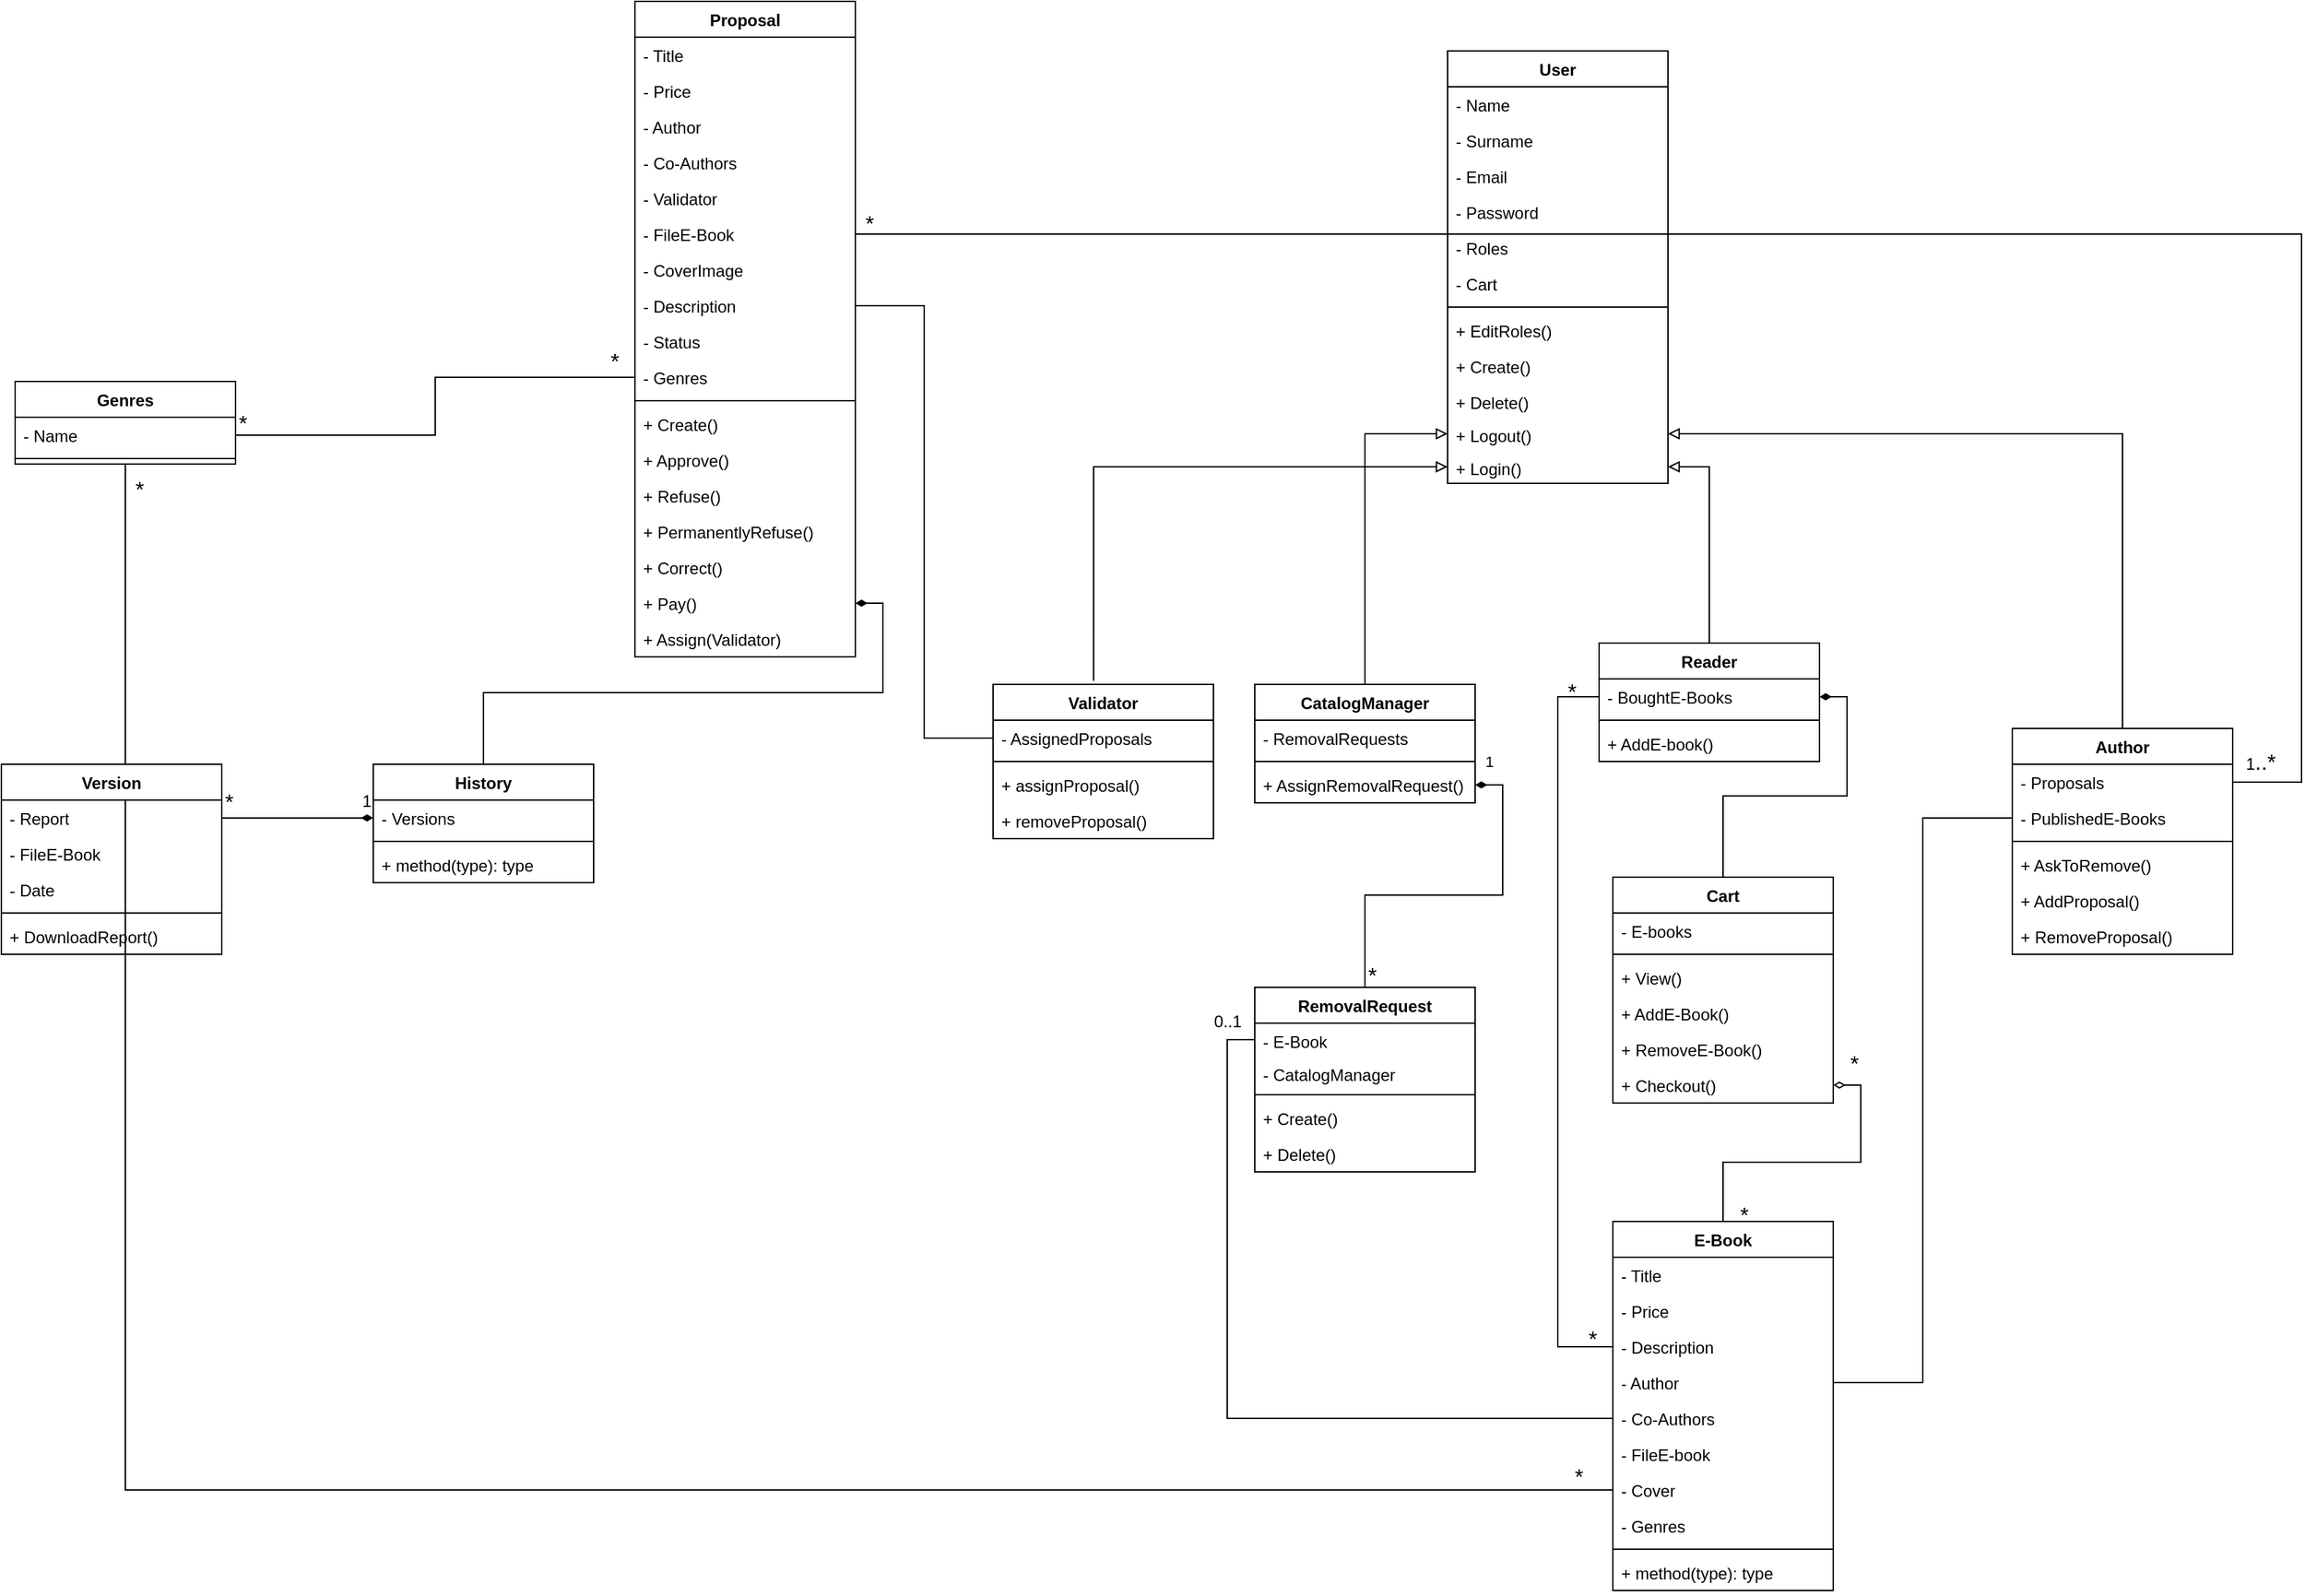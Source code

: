<mxfile version="22.1.0" type="github">
  <diagram name="Pagina-1" id="tc0wwTlY4nhGHk7TkEr6">
    <mxGraphModel dx="1380" dy="783" grid="1" gridSize="10" guides="1" tooltips="1" connect="1" arrows="1" fold="1" page="1" pageScale="1" pageWidth="1169" pageHeight="827" math="0" shadow="0">
      <root>
        <mxCell id="0" />
        <mxCell id="1" parent="0" />
        <mxCell id="xeY-eqtYK9E2rpDjrGqD-1" value="Proposal" style="swimlane;fontStyle=1;align=center;verticalAlign=top;childLayout=stackLayout;horizontal=1;startSize=26;horizontalStack=0;resizeParent=1;resizeParentMax=0;resizeLast=0;collapsible=1;marginBottom=0;whiteSpace=wrap;html=1;" parent="1" vertex="1">
          <mxGeometry x="500" y="44" width="160" height="476" as="geometry" />
        </mxCell>
        <mxCell id="xeY-eqtYK9E2rpDjrGqD-2" value="- Title" style="text;strokeColor=none;fillColor=none;align=left;verticalAlign=top;spacingLeft=4;spacingRight=4;overflow=hidden;rotatable=0;points=[[0,0.5],[1,0.5]];portConstraint=eastwest;whiteSpace=wrap;html=1;" parent="xeY-eqtYK9E2rpDjrGqD-1" vertex="1">
          <mxGeometry y="26" width="160" height="26" as="geometry" />
        </mxCell>
        <mxCell id="xeY-eqtYK9E2rpDjrGqD-104" value="- Price" style="text;strokeColor=none;fillColor=none;align=left;verticalAlign=top;spacingLeft=4;spacingRight=4;overflow=hidden;rotatable=0;points=[[0,0.5],[1,0.5]];portConstraint=eastwest;whiteSpace=wrap;html=1;" parent="xeY-eqtYK9E2rpDjrGqD-1" vertex="1">
          <mxGeometry y="52" width="160" height="26" as="geometry" />
        </mxCell>
        <mxCell id="xeY-eqtYK9E2rpDjrGqD-106" value="- Author" style="text;strokeColor=none;fillColor=none;align=left;verticalAlign=top;spacingLeft=4;spacingRight=4;overflow=hidden;rotatable=0;points=[[0,0.5],[1,0.5]];portConstraint=eastwest;whiteSpace=wrap;html=1;" parent="xeY-eqtYK9E2rpDjrGqD-1" vertex="1">
          <mxGeometry y="78" width="160" height="26" as="geometry" />
        </mxCell>
        <mxCell id="xeY-eqtYK9E2rpDjrGqD-109" value="- Co-Authors" style="text;strokeColor=none;fillColor=none;align=left;verticalAlign=top;spacingLeft=4;spacingRight=4;overflow=hidden;rotatable=0;points=[[0,0.5],[1,0.5]];portConstraint=eastwest;whiteSpace=wrap;html=1;" parent="xeY-eqtYK9E2rpDjrGqD-1" vertex="1">
          <mxGeometry y="104" width="160" height="26" as="geometry" />
        </mxCell>
        <mxCell id="xeY-eqtYK9E2rpDjrGqD-103" value="- Validator" style="text;strokeColor=none;fillColor=none;align=left;verticalAlign=top;spacingLeft=4;spacingRight=4;overflow=hidden;rotatable=0;points=[[0,0.5],[1,0.5]];portConstraint=eastwest;whiteSpace=wrap;html=1;" parent="xeY-eqtYK9E2rpDjrGqD-1" vertex="1">
          <mxGeometry y="130" width="160" height="26" as="geometry" />
        </mxCell>
        <mxCell id="xeY-eqtYK9E2rpDjrGqD-108" value="- FileE-Book" style="text;strokeColor=none;fillColor=none;align=left;verticalAlign=top;spacingLeft=4;spacingRight=4;overflow=hidden;rotatable=0;points=[[0,0.5],[1,0.5]];portConstraint=eastwest;whiteSpace=wrap;html=1;" parent="xeY-eqtYK9E2rpDjrGqD-1" vertex="1">
          <mxGeometry y="156" width="160" height="26" as="geometry" />
        </mxCell>
        <mxCell id="xeY-eqtYK9E2rpDjrGqD-110" value="- CoverImage" style="text;strokeColor=none;fillColor=none;align=left;verticalAlign=top;spacingLeft=4;spacingRight=4;overflow=hidden;rotatable=0;points=[[0,0.5],[1,0.5]];portConstraint=eastwest;whiteSpace=wrap;html=1;" parent="xeY-eqtYK9E2rpDjrGqD-1" vertex="1">
          <mxGeometry y="182" width="160" height="26" as="geometry" />
        </mxCell>
        <mxCell id="xeY-eqtYK9E2rpDjrGqD-107" value="- Description" style="text;strokeColor=none;fillColor=none;align=left;verticalAlign=top;spacingLeft=4;spacingRight=4;overflow=hidden;rotatable=0;points=[[0,0.5],[1,0.5]];portConstraint=eastwest;whiteSpace=wrap;html=1;" parent="xeY-eqtYK9E2rpDjrGqD-1" vertex="1">
          <mxGeometry y="208" width="160" height="26" as="geometry" />
        </mxCell>
        <mxCell id="xeY-eqtYK9E2rpDjrGqD-105" value="- Status" style="text;strokeColor=none;fillColor=none;align=left;verticalAlign=top;spacingLeft=4;spacingRight=4;overflow=hidden;rotatable=0;points=[[0,0.5],[1,0.5]];portConstraint=eastwest;whiteSpace=wrap;html=1;" parent="xeY-eqtYK9E2rpDjrGqD-1" vertex="1">
          <mxGeometry y="234" width="160" height="26" as="geometry" />
        </mxCell>
        <mxCell id="xeY-eqtYK9E2rpDjrGqD-102" value="- Genres" style="text;strokeColor=none;fillColor=none;align=left;verticalAlign=top;spacingLeft=4;spacingRight=4;overflow=hidden;rotatable=0;points=[[0,0.5],[1,0.5]];portConstraint=eastwest;whiteSpace=wrap;html=1;" parent="xeY-eqtYK9E2rpDjrGqD-1" vertex="1">
          <mxGeometry y="260" width="160" height="26" as="geometry" />
        </mxCell>
        <mxCell id="xeY-eqtYK9E2rpDjrGqD-3" value="" style="line;strokeWidth=1;fillColor=none;align=left;verticalAlign=middle;spacingTop=-1;spacingLeft=3;spacingRight=3;rotatable=0;labelPosition=right;points=[];portConstraint=eastwest;strokeColor=inherit;" parent="xeY-eqtYK9E2rpDjrGqD-1" vertex="1">
          <mxGeometry y="286" width="160" height="8" as="geometry" />
        </mxCell>
        <mxCell id="xeY-eqtYK9E2rpDjrGqD-111" value="+ Create()" style="text;strokeColor=none;fillColor=none;align=left;verticalAlign=top;spacingLeft=4;spacingRight=4;overflow=hidden;rotatable=0;points=[[0,0.5],[1,0.5]];portConstraint=eastwest;whiteSpace=wrap;html=1;" parent="xeY-eqtYK9E2rpDjrGqD-1" vertex="1">
          <mxGeometry y="294" width="160" height="26" as="geometry" />
        </mxCell>
        <mxCell id="xeY-eqtYK9E2rpDjrGqD-113" value="+ Approve()" style="text;strokeColor=none;fillColor=none;align=left;verticalAlign=top;spacingLeft=4;spacingRight=4;overflow=hidden;rotatable=0;points=[[0,0.5],[1,0.5]];portConstraint=eastwest;whiteSpace=wrap;html=1;" parent="xeY-eqtYK9E2rpDjrGqD-1" vertex="1">
          <mxGeometry y="320" width="160" height="26" as="geometry" />
        </mxCell>
        <mxCell id="xeY-eqtYK9E2rpDjrGqD-114" value="+ Refuse()" style="text;strokeColor=none;fillColor=none;align=left;verticalAlign=top;spacingLeft=4;spacingRight=4;overflow=hidden;rotatable=0;points=[[0,0.5],[1,0.5]];portConstraint=eastwest;whiteSpace=wrap;html=1;" parent="xeY-eqtYK9E2rpDjrGqD-1" vertex="1">
          <mxGeometry y="346" width="160" height="26" as="geometry" />
        </mxCell>
        <mxCell id="xeY-eqtYK9E2rpDjrGqD-118" value="+ PermanentlyRefuse()" style="text;strokeColor=none;fillColor=none;align=left;verticalAlign=top;spacingLeft=4;spacingRight=4;overflow=hidden;rotatable=0;points=[[0,0.5],[1,0.5]];portConstraint=eastwest;whiteSpace=wrap;html=1;" parent="xeY-eqtYK9E2rpDjrGqD-1" vertex="1">
          <mxGeometry y="372" width="160" height="26" as="geometry" />
        </mxCell>
        <mxCell id="xeY-eqtYK9E2rpDjrGqD-117" value="+ Correct()" style="text;strokeColor=none;fillColor=none;align=left;verticalAlign=top;spacingLeft=4;spacingRight=4;overflow=hidden;rotatable=0;points=[[0,0.5],[1,0.5]];portConstraint=eastwest;whiteSpace=wrap;html=1;" parent="xeY-eqtYK9E2rpDjrGqD-1" vertex="1">
          <mxGeometry y="398" width="160" height="26" as="geometry" />
        </mxCell>
        <mxCell id="xeY-eqtYK9E2rpDjrGqD-116" value="+ Pay()" style="text;strokeColor=none;fillColor=none;align=left;verticalAlign=top;spacingLeft=4;spacingRight=4;overflow=hidden;rotatable=0;points=[[0,0.5],[1,0.5]];portConstraint=eastwest;whiteSpace=wrap;html=1;" parent="xeY-eqtYK9E2rpDjrGqD-1" vertex="1">
          <mxGeometry y="424" width="160" height="26" as="geometry" />
        </mxCell>
        <mxCell id="Ub10SngNNfNWP0dVaUv6-30" value="+ Assign(Validator)" style="text;strokeColor=none;fillColor=none;align=left;verticalAlign=top;spacingLeft=4;spacingRight=4;overflow=hidden;rotatable=0;points=[[0,0.5],[1,0.5]];portConstraint=eastwest;whiteSpace=wrap;html=1;" vertex="1" parent="xeY-eqtYK9E2rpDjrGqD-1">
          <mxGeometry y="450" width="160" height="26" as="geometry" />
        </mxCell>
        <mxCell id="xeY-eqtYK9E2rpDjrGqD-5" value="History" style="swimlane;fontStyle=1;align=center;verticalAlign=top;childLayout=stackLayout;horizontal=1;startSize=26;horizontalStack=0;resizeParent=1;resizeParentMax=0;resizeLast=0;collapsible=1;marginBottom=0;whiteSpace=wrap;html=1;" parent="1" vertex="1">
          <mxGeometry x="310" y="598" width="160" height="86" as="geometry" />
        </mxCell>
        <mxCell id="xeY-eqtYK9E2rpDjrGqD-6" value="- Versions" style="text;strokeColor=none;fillColor=none;align=left;verticalAlign=top;spacingLeft=4;spacingRight=4;overflow=hidden;rotatable=0;points=[[0,0.5],[1,0.5]];portConstraint=eastwest;whiteSpace=wrap;html=1;" parent="xeY-eqtYK9E2rpDjrGqD-5" vertex="1">
          <mxGeometry y="26" width="160" height="26" as="geometry" />
        </mxCell>
        <mxCell id="xeY-eqtYK9E2rpDjrGqD-7" value="" style="line;strokeWidth=1;fillColor=none;align=left;verticalAlign=middle;spacingTop=-1;spacingLeft=3;spacingRight=3;rotatable=0;labelPosition=right;points=[];portConstraint=eastwest;strokeColor=inherit;" parent="xeY-eqtYK9E2rpDjrGqD-5" vertex="1">
          <mxGeometry y="52" width="160" height="8" as="geometry" />
        </mxCell>
        <mxCell id="xeY-eqtYK9E2rpDjrGqD-8" value="+ method(type): type" style="text;strokeColor=none;fillColor=none;align=left;verticalAlign=top;spacingLeft=4;spacingRight=4;overflow=hidden;rotatable=0;points=[[0,0.5],[1,0.5]];portConstraint=eastwest;whiteSpace=wrap;html=1;" parent="xeY-eqtYK9E2rpDjrGqD-5" vertex="1">
          <mxGeometry y="60" width="160" height="26" as="geometry" />
        </mxCell>
        <mxCell id="xeY-eqtYK9E2rpDjrGqD-17" value="Cart" style="swimlane;fontStyle=1;align=center;verticalAlign=top;childLayout=stackLayout;horizontal=1;startSize=26;horizontalStack=0;resizeParent=1;resizeParentMax=0;resizeLast=0;collapsible=1;marginBottom=0;whiteSpace=wrap;html=1;" parent="1" vertex="1">
          <mxGeometry x="1210" y="680" width="160" height="164" as="geometry" />
        </mxCell>
        <mxCell id="xeY-eqtYK9E2rpDjrGqD-18" value="- E-books" style="text;strokeColor=none;fillColor=none;align=left;verticalAlign=top;spacingLeft=4;spacingRight=4;overflow=hidden;rotatable=0;points=[[0,0.5],[1,0.5]];portConstraint=eastwest;whiteSpace=wrap;html=1;" parent="xeY-eqtYK9E2rpDjrGqD-17" vertex="1">
          <mxGeometry y="26" width="160" height="26" as="geometry" />
        </mxCell>
        <mxCell id="xeY-eqtYK9E2rpDjrGqD-19" value="" style="line;strokeWidth=1;fillColor=none;align=left;verticalAlign=middle;spacingTop=-1;spacingLeft=3;spacingRight=3;rotatable=0;labelPosition=right;points=[];portConstraint=eastwest;strokeColor=inherit;" parent="xeY-eqtYK9E2rpDjrGqD-17" vertex="1">
          <mxGeometry y="52" width="160" height="8" as="geometry" />
        </mxCell>
        <mxCell id="xeY-eqtYK9E2rpDjrGqD-82" value="+ View()" style="text;strokeColor=none;fillColor=none;align=left;verticalAlign=top;spacingLeft=4;spacingRight=4;overflow=hidden;rotatable=0;points=[[0,0.5],[1,0.5]];portConstraint=eastwest;whiteSpace=wrap;html=1;" parent="xeY-eqtYK9E2rpDjrGqD-17" vertex="1">
          <mxGeometry y="60" width="160" height="26" as="geometry" />
        </mxCell>
        <mxCell id="xeY-eqtYK9E2rpDjrGqD-81" value="+ AddE-Book()" style="text;strokeColor=none;fillColor=none;align=left;verticalAlign=top;spacingLeft=4;spacingRight=4;overflow=hidden;rotatable=0;points=[[0,0.5],[1,0.5]];portConstraint=eastwest;whiteSpace=wrap;html=1;" parent="xeY-eqtYK9E2rpDjrGqD-17" vertex="1">
          <mxGeometry y="86" width="160" height="26" as="geometry" />
        </mxCell>
        <mxCell id="xeY-eqtYK9E2rpDjrGqD-83" value="+ RemoveE-Book()" style="text;strokeColor=none;fillColor=none;align=left;verticalAlign=top;spacingLeft=4;spacingRight=4;overflow=hidden;rotatable=0;points=[[0,0.5],[1,0.5]];portConstraint=eastwest;whiteSpace=wrap;html=1;" parent="xeY-eqtYK9E2rpDjrGqD-17" vertex="1">
          <mxGeometry y="112" width="160" height="26" as="geometry" />
        </mxCell>
        <mxCell id="xeY-eqtYK9E2rpDjrGqD-20" value="+ Checkout()" style="text;strokeColor=none;fillColor=none;align=left;verticalAlign=top;spacingLeft=4;spacingRight=4;overflow=hidden;rotatable=0;points=[[0,0.5],[1,0.5]];portConstraint=eastwest;whiteSpace=wrap;html=1;" parent="xeY-eqtYK9E2rpDjrGqD-17" vertex="1">
          <mxGeometry y="138" width="160" height="26" as="geometry" />
        </mxCell>
        <mxCell id="xeY-eqtYK9E2rpDjrGqD-21" value="E-Book" style="swimlane;fontStyle=1;align=center;verticalAlign=top;childLayout=stackLayout;horizontal=1;startSize=26;horizontalStack=0;resizeParent=1;resizeParentMax=0;resizeLast=0;collapsible=1;marginBottom=0;whiteSpace=wrap;html=1;" parent="1" vertex="1">
          <mxGeometry x="1210" y="930" width="160" height="268" as="geometry" />
        </mxCell>
        <mxCell id="xeY-eqtYK9E2rpDjrGqD-22" value="- Title" style="text;strokeColor=none;fillColor=none;align=left;verticalAlign=top;spacingLeft=4;spacingRight=4;overflow=hidden;rotatable=0;points=[[0,0.5],[1,0.5]];portConstraint=eastwest;whiteSpace=wrap;html=1;" parent="xeY-eqtYK9E2rpDjrGqD-21" vertex="1">
          <mxGeometry y="26" width="160" height="26" as="geometry" />
        </mxCell>
        <mxCell id="xeY-eqtYK9E2rpDjrGqD-23" value="- Price" style="text;strokeColor=none;fillColor=none;align=left;verticalAlign=top;spacingLeft=4;spacingRight=4;overflow=hidden;rotatable=0;points=[[0,0.5],[1,0.5]];portConstraint=eastwest;whiteSpace=wrap;html=1;" parent="xeY-eqtYK9E2rpDjrGqD-21" vertex="1">
          <mxGeometry y="52" width="160" height="26" as="geometry" />
        </mxCell>
        <mxCell id="xeY-eqtYK9E2rpDjrGqD-24" value="- Description" style="text;strokeColor=none;fillColor=none;align=left;verticalAlign=top;spacingLeft=4;spacingRight=4;overflow=hidden;rotatable=0;points=[[0,0.5],[1,0.5]];portConstraint=eastwest;whiteSpace=wrap;html=1;" parent="xeY-eqtYK9E2rpDjrGqD-21" vertex="1">
          <mxGeometry y="78" width="160" height="26" as="geometry" />
        </mxCell>
        <mxCell id="xeY-eqtYK9E2rpDjrGqD-25" value="- Author" style="text;strokeColor=none;fillColor=none;align=left;verticalAlign=top;spacingLeft=4;spacingRight=4;overflow=hidden;rotatable=0;points=[[0,0.5],[1,0.5]];portConstraint=eastwest;whiteSpace=wrap;html=1;" parent="xeY-eqtYK9E2rpDjrGqD-21" vertex="1">
          <mxGeometry y="104" width="160" height="26" as="geometry" />
        </mxCell>
        <mxCell id="xeY-eqtYK9E2rpDjrGqD-26" value="- Co-Authors" style="text;strokeColor=none;fillColor=none;align=left;verticalAlign=top;spacingLeft=4;spacingRight=4;overflow=hidden;rotatable=0;points=[[0,0.5],[1,0.5]];portConstraint=eastwest;whiteSpace=wrap;html=1;" parent="xeY-eqtYK9E2rpDjrGqD-21" vertex="1">
          <mxGeometry y="130" width="160" height="26" as="geometry" />
        </mxCell>
        <mxCell id="xeY-eqtYK9E2rpDjrGqD-27" value="- FileE-book" style="text;strokeColor=none;fillColor=none;align=left;verticalAlign=top;spacingLeft=4;spacingRight=4;overflow=hidden;rotatable=0;points=[[0,0.5],[1,0.5]];portConstraint=eastwest;whiteSpace=wrap;html=1;" parent="xeY-eqtYK9E2rpDjrGqD-21" vertex="1">
          <mxGeometry y="156" width="160" height="26" as="geometry" />
        </mxCell>
        <mxCell id="xeY-eqtYK9E2rpDjrGqD-28" value="- Cover" style="text;strokeColor=none;fillColor=none;align=left;verticalAlign=top;spacingLeft=4;spacingRight=4;overflow=hidden;rotatable=0;points=[[0,0.5],[1,0.5]];portConstraint=eastwest;whiteSpace=wrap;html=1;" parent="xeY-eqtYK9E2rpDjrGqD-21" vertex="1">
          <mxGeometry y="182" width="160" height="26" as="geometry" />
        </mxCell>
        <mxCell id="xeY-eqtYK9E2rpDjrGqD-29" value="- Genres" style="text;strokeColor=none;fillColor=none;align=left;verticalAlign=top;spacingLeft=4;spacingRight=4;overflow=hidden;rotatable=0;points=[[0,0.5],[1,0.5]];portConstraint=eastwest;whiteSpace=wrap;html=1;" parent="xeY-eqtYK9E2rpDjrGqD-21" vertex="1">
          <mxGeometry y="208" width="160" height="26" as="geometry" />
        </mxCell>
        <mxCell id="xeY-eqtYK9E2rpDjrGqD-30" value="" style="line;strokeWidth=1;fillColor=none;align=left;verticalAlign=middle;spacingTop=-1;spacingLeft=3;spacingRight=3;rotatable=0;labelPosition=right;points=[];portConstraint=eastwest;strokeColor=inherit;" parent="xeY-eqtYK9E2rpDjrGqD-21" vertex="1">
          <mxGeometry y="234" width="160" height="8" as="geometry" />
        </mxCell>
        <mxCell id="xeY-eqtYK9E2rpDjrGqD-31" value="+ method(type): type" style="text;strokeColor=none;fillColor=none;align=left;verticalAlign=top;spacingLeft=4;spacingRight=4;overflow=hidden;rotatable=0;points=[[0,0.5],[1,0.5]];portConstraint=eastwest;whiteSpace=wrap;html=1;" parent="xeY-eqtYK9E2rpDjrGqD-21" vertex="1">
          <mxGeometry y="242" width="160" height="26" as="geometry" />
        </mxCell>
        <mxCell id="xeY-eqtYK9E2rpDjrGqD-32" value="RemovalRequest" style="swimlane;fontStyle=1;align=center;verticalAlign=top;childLayout=stackLayout;horizontal=1;startSize=26;horizontalStack=0;resizeParent=1;resizeParentMax=0;resizeLast=0;collapsible=1;marginBottom=0;whiteSpace=wrap;html=1;" parent="1" vertex="1">
          <mxGeometry x="950" y="760" width="160" height="134" as="geometry">
            <mxRectangle x="290" y="860" width="140" height="30" as="alternateBounds" />
          </mxGeometry>
        </mxCell>
        <mxCell id="xeY-eqtYK9E2rpDjrGqD-33" value="- E-Book" style="text;strokeColor=none;fillColor=none;align=left;verticalAlign=top;spacingLeft=4;spacingRight=4;overflow=hidden;rotatable=0;points=[[0,0.5],[1,0.5]];portConstraint=eastwest;whiteSpace=wrap;html=1;" parent="xeY-eqtYK9E2rpDjrGqD-32" vertex="1">
          <mxGeometry y="26" width="160" height="24" as="geometry" />
        </mxCell>
        <mxCell id="xeY-eqtYK9E2rpDjrGqD-34" value="- CatalogManager" style="text;strokeColor=none;fillColor=none;align=left;verticalAlign=top;spacingLeft=4;spacingRight=4;overflow=hidden;rotatable=0;points=[[0,0.5],[1,0.5]];portConstraint=eastwest;whiteSpace=wrap;html=1;" parent="xeY-eqtYK9E2rpDjrGqD-32" vertex="1">
          <mxGeometry y="50" width="160" height="24" as="geometry" />
        </mxCell>
        <mxCell id="xeY-eqtYK9E2rpDjrGqD-35" value="" style="line;strokeWidth=1;fillColor=none;align=left;verticalAlign=middle;spacingTop=-1;spacingLeft=3;spacingRight=3;rotatable=0;labelPosition=right;points=[];portConstraint=eastwest;strokeColor=inherit;" parent="xeY-eqtYK9E2rpDjrGqD-32" vertex="1">
          <mxGeometry y="74" width="160" height="8" as="geometry" />
        </mxCell>
        <mxCell id="xeY-eqtYK9E2rpDjrGqD-36" value="+ Create()" style="text;strokeColor=none;fillColor=none;align=left;verticalAlign=top;spacingLeft=4;spacingRight=4;overflow=hidden;rotatable=0;points=[[0,0.5],[1,0.5]];portConstraint=eastwest;whiteSpace=wrap;html=1;" parent="xeY-eqtYK9E2rpDjrGqD-32" vertex="1">
          <mxGeometry y="82" width="160" height="26" as="geometry" />
        </mxCell>
        <mxCell id="xeY-eqtYK9E2rpDjrGqD-37" value="+ Delete()" style="text;strokeColor=none;fillColor=none;align=left;verticalAlign=top;spacingLeft=4;spacingRight=4;overflow=hidden;rotatable=0;points=[[0,0.5],[1,0.5]];portConstraint=eastwest;whiteSpace=wrap;html=1;" parent="xeY-eqtYK9E2rpDjrGqD-32" vertex="1">
          <mxGeometry y="108" width="160" height="26" as="geometry" />
        </mxCell>
        <mxCell id="Ub10SngNNfNWP0dVaUv6-15" style="edgeStyle=orthogonalEdgeStyle;rounded=0;orthogonalLoop=1;jettySize=auto;html=1;exitX=0.5;exitY=1;exitDx=0;exitDy=0;entryX=0;entryY=0.5;entryDx=0;entryDy=0;endArrow=none;endFill=0;" edge="1" parent="1" source="xeY-eqtYK9E2rpDjrGqD-38" target="xeY-eqtYK9E2rpDjrGqD-28">
          <mxGeometry relative="1" as="geometry" />
        </mxCell>
        <mxCell id="xeY-eqtYK9E2rpDjrGqD-38" value="Genres" style="swimlane;fontStyle=1;align=center;verticalAlign=top;childLayout=stackLayout;horizontal=1;startSize=26;horizontalStack=0;resizeParent=1;resizeParentMax=0;resizeLast=0;collapsible=1;marginBottom=0;whiteSpace=wrap;html=1;" parent="1" vertex="1">
          <mxGeometry x="50" y="320" width="160" height="60" as="geometry" />
        </mxCell>
        <mxCell id="xeY-eqtYK9E2rpDjrGqD-39" value="- Name" style="text;strokeColor=none;fillColor=none;align=left;verticalAlign=top;spacingLeft=4;spacingRight=4;overflow=hidden;rotatable=0;points=[[0,0.5],[1,0.5]];portConstraint=eastwest;whiteSpace=wrap;html=1;" parent="xeY-eqtYK9E2rpDjrGqD-38" vertex="1">
          <mxGeometry y="26" width="160" height="26" as="geometry" />
        </mxCell>
        <mxCell id="xeY-eqtYK9E2rpDjrGqD-40" value="" style="line;strokeWidth=1;fillColor=none;align=left;verticalAlign=middle;spacingTop=-1;spacingLeft=3;spacingRight=3;rotatable=0;labelPosition=right;points=[];portConstraint=eastwest;strokeColor=inherit;" parent="xeY-eqtYK9E2rpDjrGqD-38" vertex="1">
          <mxGeometry y="52" width="160" height="8" as="geometry" />
        </mxCell>
        <mxCell id="xeY-eqtYK9E2rpDjrGqD-95" value="Version" style="swimlane;fontStyle=1;align=center;verticalAlign=top;childLayout=stackLayout;horizontal=1;startSize=26;horizontalStack=0;resizeParent=1;resizeParentMax=0;resizeLast=0;collapsible=1;marginBottom=0;whiteSpace=wrap;html=1;" parent="1" vertex="1">
          <mxGeometry x="40" y="598" width="160" height="138" as="geometry" />
        </mxCell>
        <mxCell id="xeY-eqtYK9E2rpDjrGqD-100" value="- Report" style="text;strokeColor=none;fillColor=none;align=left;verticalAlign=top;spacingLeft=4;spacingRight=4;overflow=hidden;rotatable=0;points=[[0,0.5],[1,0.5]];portConstraint=eastwest;whiteSpace=wrap;html=1;" parent="xeY-eqtYK9E2rpDjrGqD-95" vertex="1">
          <mxGeometry y="26" width="160" height="26" as="geometry" />
        </mxCell>
        <mxCell id="xeY-eqtYK9E2rpDjrGqD-99" value="- FileE-Book" style="text;strokeColor=none;fillColor=none;align=left;verticalAlign=top;spacingLeft=4;spacingRight=4;overflow=hidden;rotatable=0;points=[[0,0.5],[1,0.5]];portConstraint=eastwest;whiteSpace=wrap;html=1;" parent="xeY-eqtYK9E2rpDjrGqD-95" vertex="1">
          <mxGeometry y="52" width="160" height="26" as="geometry" />
        </mxCell>
        <mxCell id="xeY-eqtYK9E2rpDjrGqD-96" value="- Date" style="text;strokeColor=none;fillColor=none;align=left;verticalAlign=top;spacingLeft=4;spacingRight=4;overflow=hidden;rotatable=0;points=[[0,0.5],[1,0.5]];portConstraint=eastwest;whiteSpace=wrap;html=1;" parent="xeY-eqtYK9E2rpDjrGqD-95" vertex="1">
          <mxGeometry y="78" width="160" height="26" as="geometry" />
        </mxCell>
        <mxCell id="xeY-eqtYK9E2rpDjrGqD-97" value="" style="line;strokeWidth=1;fillColor=none;align=left;verticalAlign=middle;spacingTop=-1;spacingLeft=3;spacingRight=3;rotatable=0;labelPosition=right;points=[];portConstraint=eastwest;strokeColor=inherit;" parent="xeY-eqtYK9E2rpDjrGqD-95" vertex="1">
          <mxGeometry y="104" width="160" height="8" as="geometry" />
        </mxCell>
        <mxCell id="xeY-eqtYK9E2rpDjrGqD-98" value="+ DownloadReport()" style="text;strokeColor=none;fillColor=none;align=left;verticalAlign=top;spacingLeft=4;spacingRight=4;overflow=hidden;rotatable=0;points=[[0,0.5],[1,0.5]];portConstraint=eastwest;whiteSpace=wrap;html=1;" parent="xeY-eqtYK9E2rpDjrGqD-95" vertex="1">
          <mxGeometry y="112" width="160" height="26" as="geometry" />
        </mxCell>
        <mxCell id="xeY-eqtYK9E2rpDjrGqD-13" value="User" style="swimlane;fontStyle=1;align=center;verticalAlign=top;childLayout=stackLayout;horizontal=1;startSize=26;horizontalStack=0;resizeParent=1;resizeParentMax=0;resizeLast=0;collapsible=1;marginBottom=0;whiteSpace=wrap;html=1;" parent="1" vertex="1">
          <mxGeometry x="1090" y="80" width="160" height="314" as="geometry" />
        </mxCell>
        <mxCell id="xeY-eqtYK9E2rpDjrGqD-84" value="- Name" style="text;strokeColor=none;fillColor=none;align=left;verticalAlign=top;spacingLeft=4;spacingRight=4;overflow=hidden;rotatable=0;points=[[0,0.5],[1,0.5]];portConstraint=eastwest;whiteSpace=wrap;html=1;" parent="xeY-eqtYK9E2rpDjrGqD-13" vertex="1">
          <mxGeometry y="26" width="160" height="26" as="geometry" />
        </mxCell>
        <mxCell id="xeY-eqtYK9E2rpDjrGqD-86" value="- Surname" style="text;strokeColor=none;fillColor=none;align=left;verticalAlign=top;spacingLeft=4;spacingRight=4;overflow=hidden;rotatable=0;points=[[0,0.5],[1,0.5]];portConstraint=eastwest;whiteSpace=wrap;html=1;" parent="xeY-eqtYK9E2rpDjrGqD-13" vertex="1">
          <mxGeometry y="52" width="160" height="26" as="geometry" />
        </mxCell>
        <mxCell id="xeY-eqtYK9E2rpDjrGqD-88" value="- Email" style="text;strokeColor=none;fillColor=none;align=left;verticalAlign=top;spacingLeft=4;spacingRight=4;overflow=hidden;rotatable=0;points=[[0,0.5],[1,0.5]];portConstraint=eastwest;whiteSpace=wrap;html=1;" parent="xeY-eqtYK9E2rpDjrGqD-13" vertex="1">
          <mxGeometry y="78" width="160" height="26" as="geometry" />
        </mxCell>
        <mxCell id="xeY-eqtYK9E2rpDjrGqD-85" value="- Password" style="text;strokeColor=none;fillColor=none;align=left;verticalAlign=top;spacingLeft=4;spacingRight=4;overflow=hidden;rotatable=0;points=[[0,0.5],[1,0.5]];portConstraint=eastwest;whiteSpace=wrap;html=1;" parent="xeY-eqtYK9E2rpDjrGqD-13" vertex="1">
          <mxGeometry y="104" width="160" height="26" as="geometry" />
        </mxCell>
        <mxCell id="xeY-eqtYK9E2rpDjrGqD-87" value="- Roles" style="text;strokeColor=none;fillColor=none;align=left;verticalAlign=top;spacingLeft=4;spacingRight=4;overflow=hidden;rotatable=0;points=[[0,0.5],[1,0.5]];portConstraint=eastwest;whiteSpace=wrap;html=1;" parent="xeY-eqtYK9E2rpDjrGqD-13" vertex="1">
          <mxGeometry y="130" width="160" height="26" as="geometry" />
        </mxCell>
        <mxCell id="xeY-eqtYK9E2rpDjrGqD-14" value="- Cart" style="text;strokeColor=none;fillColor=none;align=left;verticalAlign=top;spacingLeft=4;spacingRight=4;overflow=hidden;rotatable=0;points=[[0,0.5],[1,0.5]];portConstraint=eastwest;whiteSpace=wrap;html=1;" parent="xeY-eqtYK9E2rpDjrGqD-13" vertex="1">
          <mxGeometry y="156" width="160" height="26" as="geometry" />
        </mxCell>
        <mxCell id="xeY-eqtYK9E2rpDjrGqD-15" value="" style="line;strokeWidth=1;fillColor=none;align=left;verticalAlign=middle;spacingTop=-1;spacingLeft=3;spacingRight=3;rotatable=0;labelPosition=right;points=[];portConstraint=eastwest;strokeColor=inherit;" parent="xeY-eqtYK9E2rpDjrGqD-13" vertex="1">
          <mxGeometry y="182" width="160" height="8" as="geometry" />
        </mxCell>
        <mxCell id="xeY-eqtYK9E2rpDjrGqD-16" value="+ EditRoles()" style="text;strokeColor=none;fillColor=none;align=left;verticalAlign=top;spacingLeft=4;spacingRight=4;overflow=hidden;rotatable=0;points=[[0,0.5],[1,0.5]];portConstraint=eastwest;whiteSpace=wrap;html=1;" parent="xeY-eqtYK9E2rpDjrGqD-13" vertex="1">
          <mxGeometry y="190" width="160" height="26" as="geometry" />
        </mxCell>
        <mxCell id="xeY-eqtYK9E2rpDjrGqD-89" value="+ Create()" style="text;strokeColor=none;fillColor=none;align=left;verticalAlign=top;spacingLeft=4;spacingRight=4;overflow=hidden;rotatable=0;points=[[0,0.5],[1,0.5]];portConstraint=eastwest;whiteSpace=wrap;html=1;" parent="xeY-eqtYK9E2rpDjrGqD-13" vertex="1">
          <mxGeometry y="216" width="160" height="26" as="geometry" />
        </mxCell>
        <mxCell id="xeY-eqtYK9E2rpDjrGqD-119" value="+ Delete()" style="text;strokeColor=none;fillColor=none;align=left;verticalAlign=top;spacingLeft=4;spacingRight=4;overflow=hidden;rotatable=0;points=[[0,0.5],[1,0.5]];portConstraint=eastwest;whiteSpace=wrap;html=1;" parent="xeY-eqtYK9E2rpDjrGqD-13" vertex="1">
          <mxGeometry y="242" width="160" height="24" as="geometry" />
        </mxCell>
        <mxCell id="xeY-eqtYK9E2rpDjrGqD-120" value="+ Logout()" style="text;strokeColor=none;fillColor=none;align=left;verticalAlign=top;spacingLeft=4;spacingRight=4;overflow=hidden;rotatable=0;points=[[0,0.5],[1,0.5]];portConstraint=eastwest;whiteSpace=wrap;html=1;" parent="xeY-eqtYK9E2rpDjrGqD-13" vertex="1">
          <mxGeometry y="266" width="160" height="24" as="geometry" />
        </mxCell>
        <mxCell id="xeY-eqtYK9E2rpDjrGqD-90" value="+ Login()" style="text;strokeColor=none;fillColor=none;align=left;verticalAlign=top;spacingLeft=4;spacingRight=4;overflow=hidden;rotatable=0;points=[[0,0.5],[1,0.5]];portConstraint=eastwest;whiteSpace=wrap;html=1;" parent="xeY-eqtYK9E2rpDjrGqD-13" vertex="1">
          <mxGeometry y="290" width="160" height="24" as="geometry" />
        </mxCell>
        <mxCell id="xeY-eqtYK9E2rpDjrGqD-128" style="edgeStyle=orthogonalEdgeStyle;rounded=0;orthogonalLoop=1;jettySize=auto;html=1;exitX=1;exitY=0.5;exitDx=0;exitDy=0;entryX=0.5;entryY=0;entryDx=0;entryDy=0;endArrow=none;endFill=0;startArrow=diamondThin;startFill=1;" parent="1" source="xeY-eqtYK9E2rpDjrGqD-116" target="xeY-eqtYK9E2rpDjrGqD-5" edge="1">
          <mxGeometry relative="1" as="geometry" />
        </mxCell>
        <mxCell id="xeY-eqtYK9E2rpDjrGqD-131" style="edgeStyle=orthogonalEdgeStyle;rounded=0;orthogonalLoop=1;jettySize=auto;html=1;exitX=1;exitY=0.5;exitDx=0;exitDy=0;entryX=0.5;entryY=0;entryDx=0;entryDy=0;endArrow=none;endFill=0;startArrow=diamondThin;startFill=0;" parent="1" source="xeY-eqtYK9E2rpDjrGqD-20" target="xeY-eqtYK9E2rpDjrGqD-21" edge="1">
          <mxGeometry relative="1" as="geometry" />
        </mxCell>
        <mxCell id="xeY-eqtYK9E2rpDjrGqD-157" style="edgeStyle=orthogonalEdgeStyle;rounded=0;orthogonalLoop=1;jettySize=auto;html=1;exitX=0.5;exitY=0;exitDx=0;exitDy=0;entryX=1;entryY=0.5;entryDx=0;entryDy=0;endArrow=block;endFill=0;" parent="1" source="xeY-eqtYK9E2rpDjrGqD-169" target="xeY-eqtYK9E2rpDjrGqD-90" edge="1">
          <mxGeometry relative="1" as="geometry">
            <mxPoint x="1280" y="566" as="sourcePoint" />
          </mxGeometry>
        </mxCell>
        <mxCell id="xeY-eqtYK9E2rpDjrGqD-158" style="edgeStyle=orthogonalEdgeStyle;rounded=0;orthogonalLoop=1;jettySize=auto;html=1;exitX=0.5;exitY=0;exitDx=0;exitDy=0;entryX=1;entryY=0.5;entryDx=0;entryDy=0;endArrow=block;endFill=0;" parent="1" source="xeY-eqtYK9E2rpDjrGqD-174" target="xeY-eqtYK9E2rpDjrGqD-120" edge="1">
          <mxGeometry relative="1" as="geometry">
            <mxPoint x="1480" y="499" as="sourcePoint" />
          </mxGeometry>
        </mxCell>
        <mxCell id="xeY-eqtYK9E2rpDjrGqD-156" style="edgeStyle=orthogonalEdgeStyle;rounded=0;orthogonalLoop=1;jettySize=auto;html=1;exitX=0.456;exitY=-0.023;exitDx=0;exitDy=0;entryX=0;entryY=0.5;entryDx=0;entryDy=0;endArrow=block;endFill=0;exitPerimeter=0;" parent="1" source="xeY-eqtYK9E2rpDjrGqD-161" target="xeY-eqtYK9E2rpDjrGqD-90" edge="1">
          <mxGeometry relative="1" as="geometry">
            <mxPoint x="980" y="566" as="sourcePoint" />
          </mxGeometry>
        </mxCell>
        <mxCell id="xeY-eqtYK9E2rpDjrGqD-161" value="Validator" style="swimlane;fontStyle=1;align=center;verticalAlign=top;childLayout=stackLayout;horizontal=1;startSize=26;horizontalStack=0;resizeParent=1;resizeParentMax=0;resizeLast=0;collapsible=1;marginBottom=0;whiteSpace=wrap;html=1;" parent="1" vertex="1">
          <mxGeometry x="760" y="540" width="160" height="112" as="geometry" />
        </mxCell>
        <mxCell id="xeY-eqtYK9E2rpDjrGqD-162" value="- AssignedProposals" style="text;strokeColor=none;fillColor=none;align=left;verticalAlign=top;spacingLeft=4;spacingRight=4;overflow=hidden;rotatable=0;points=[[0,0.5],[1,0.5]];portConstraint=eastwest;whiteSpace=wrap;html=1;" parent="xeY-eqtYK9E2rpDjrGqD-161" vertex="1">
          <mxGeometry y="26" width="160" height="26" as="geometry" />
        </mxCell>
        <mxCell id="xeY-eqtYK9E2rpDjrGqD-163" value="" style="line;strokeWidth=1;fillColor=none;align=left;verticalAlign=middle;spacingTop=-1;spacingLeft=3;spacingRight=3;rotatable=0;labelPosition=right;points=[];portConstraint=eastwest;strokeColor=inherit;" parent="xeY-eqtYK9E2rpDjrGqD-161" vertex="1">
          <mxGeometry y="52" width="160" height="8" as="geometry" />
        </mxCell>
        <mxCell id="xeY-eqtYK9E2rpDjrGqD-164" value="+ assignProposal()" style="text;strokeColor=none;fillColor=none;align=left;verticalAlign=top;spacingLeft=4;spacingRight=4;overflow=hidden;rotatable=0;points=[[0,0.5],[1,0.5]];portConstraint=eastwest;whiteSpace=wrap;html=1;" parent="xeY-eqtYK9E2rpDjrGqD-161" vertex="1">
          <mxGeometry y="60" width="160" height="26" as="geometry" />
        </mxCell>
        <mxCell id="xeY-eqtYK9E2rpDjrGqD-173" value="+ removeProposal()" style="text;strokeColor=none;fillColor=none;align=left;verticalAlign=top;spacingLeft=4;spacingRight=4;overflow=hidden;rotatable=0;points=[[0,0.5],[1,0.5]];portConstraint=eastwest;whiteSpace=wrap;html=1;" parent="xeY-eqtYK9E2rpDjrGqD-161" vertex="1">
          <mxGeometry y="86" width="160" height="26" as="geometry" />
        </mxCell>
        <mxCell id="xeY-eqtYK9E2rpDjrGqD-169" value="Reader" style="swimlane;fontStyle=1;align=center;verticalAlign=top;childLayout=stackLayout;horizontal=1;startSize=26;horizontalStack=0;resizeParent=1;resizeParentMax=0;resizeLast=0;collapsible=1;marginBottom=0;whiteSpace=wrap;html=1;" parent="1" vertex="1">
          <mxGeometry x="1200" y="510" width="160" height="86" as="geometry" />
        </mxCell>
        <mxCell id="xeY-eqtYK9E2rpDjrGqD-170" value="- BoughtE-Books" style="text;strokeColor=none;fillColor=none;align=left;verticalAlign=top;spacingLeft=4;spacingRight=4;overflow=hidden;rotatable=0;points=[[0,0.5],[1,0.5]];portConstraint=eastwest;whiteSpace=wrap;html=1;" parent="xeY-eqtYK9E2rpDjrGqD-169" vertex="1">
          <mxGeometry y="26" width="160" height="26" as="geometry" />
        </mxCell>
        <mxCell id="xeY-eqtYK9E2rpDjrGqD-171" value="" style="line;strokeWidth=1;fillColor=none;align=left;verticalAlign=middle;spacingTop=-1;spacingLeft=3;spacingRight=3;rotatable=0;labelPosition=right;points=[];portConstraint=eastwest;strokeColor=inherit;" parent="xeY-eqtYK9E2rpDjrGqD-169" vertex="1">
          <mxGeometry y="52" width="160" height="8" as="geometry" />
        </mxCell>
        <mxCell id="xeY-eqtYK9E2rpDjrGqD-172" value="+ AddE-book()" style="text;strokeColor=none;fillColor=none;align=left;verticalAlign=top;spacingLeft=4;spacingRight=4;overflow=hidden;rotatable=0;points=[[0,0.5],[1,0.5]];portConstraint=eastwest;whiteSpace=wrap;html=1;" parent="xeY-eqtYK9E2rpDjrGqD-169" vertex="1">
          <mxGeometry y="60" width="160" height="26" as="geometry" />
        </mxCell>
        <mxCell id="xeY-eqtYK9E2rpDjrGqD-174" value="Author" style="swimlane;fontStyle=1;align=center;verticalAlign=top;childLayout=stackLayout;horizontal=1;startSize=26;horizontalStack=0;resizeParent=1;resizeParentMax=0;resizeLast=0;collapsible=1;marginBottom=0;whiteSpace=wrap;html=1;" parent="1" vertex="1">
          <mxGeometry x="1500" y="572" width="160" height="164" as="geometry" />
        </mxCell>
        <mxCell id="xeY-eqtYK9E2rpDjrGqD-175" value="- Proposals" style="text;strokeColor=none;fillColor=none;align=left;verticalAlign=top;spacingLeft=4;spacingRight=4;overflow=hidden;rotatable=0;points=[[0,0.5],[1,0.5]];portConstraint=eastwest;whiteSpace=wrap;html=1;" parent="xeY-eqtYK9E2rpDjrGqD-174" vertex="1">
          <mxGeometry y="26" width="160" height="26" as="geometry" />
        </mxCell>
        <mxCell id="xeY-eqtYK9E2rpDjrGqD-186" value="- PublishedE-Books" style="text;strokeColor=none;fillColor=none;align=left;verticalAlign=top;spacingLeft=4;spacingRight=4;overflow=hidden;rotatable=0;points=[[0,0.5],[1,0.5]];portConstraint=eastwest;whiteSpace=wrap;html=1;" parent="xeY-eqtYK9E2rpDjrGqD-174" vertex="1">
          <mxGeometry y="52" width="160" height="26" as="geometry" />
        </mxCell>
        <mxCell id="xeY-eqtYK9E2rpDjrGqD-176" value="" style="line;strokeWidth=1;fillColor=none;align=left;verticalAlign=middle;spacingTop=-1;spacingLeft=3;spacingRight=3;rotatable=0;labelPosition=right;points=[];portConstraint=eastwest;strokeColor=inherit;" parent="xeY-eqtYK9E2rpDjrGqD-174" vertex="1">
          <mxGeometry y="78" width="160" height="8" as="geometry" />
        </mxCell>
        <mxCell id="xeY-eqtYK9E2rpDjrGqD-177" value="+ AskToRemove()" style="text;strokeColor=none;fillColor=none;align=left;verticalAlign=top;spacingLeft=4;spacingRight=4;overflow=hidden;rotatable=0;points=[[0,0.5],[1,0.5]];portConstraint=eastwest;whiteSpace=wrap;html=1;" parent="xeY-eqtYK9E2rpDjrGqD-174" vertex="1">
          <mxGeometry y="86" width="160" height="26" as="geometry" />
        </mxCell>
        <mxCell id="xeY-eqtYK9E2rpDjrGqD-189" value="+ AddProposal()" style="text;strokeColor=none;fillColor=none;align=left;verticalAlign=top;spacingLeft=4;spacingRight=4;overflow=hidden;rotatable=0;points=[[0,0.5],[1,0.5]];portConstraint=eastwest;whiteSpace=wrap;html=1;" parent="xeY-eqtYK9E2rpDjrGqD-174" vertex="1">
          <mxGeometry y="112" width="160" height="26" as="geometry" />
        </mxCell>
        <mxCell id="xeY-eqtYK9E2rpDjrGqD-188" value="+ RemoveProposal()" style="text;strokeColor=none;fillColor=none;align=left;verticalAlign=top;spacingLeft=4;spacingRight=4;overflow=hidden;rotatable=0;points=[[0,0.5],[1,0.5]];portConstraint=eastwest;whiteSpace=wrap;html=1;" parent="xeY-eqtYK9E2rpDjrGqD-174" vertex="1">
          <mxGeometry y="138" width="160" height="26" as="geometry" />
        </mxCell>
        <mxCell id="xeY-eqtYK9E2rpDjrGqD-187" style="edgeStyle=orthogonalEdgeStyle;rounded=0;orthogonalLoop=1;jettySize=auto;html=1;exitX=0.5;exitY=0;exitDx=0;exitDy=0;entryX=0;entryY=0.5;entryDx=0;entryDy=0;endArrow=block;endFill=0;" parent="1" source="xeY-eqtYK9E2rpDjrGqD-182" target="xeY-eqtYK9E2rpDjrGqD-120" edge="1">
          <mxGeometry relative="1" as="geometry" />
        </mxCell>
        <mxCell id="xeY-eqtYK9E2rpDjrGqD-182" value="CatalogManager" style="swimlane;fontStyle=1;align=center;verticalAlign=top;childLayout=stackLayout;horizontal=1;startSize=26;horizontalStack=0;resizeParent=1;resizeParentMax=0;resizeLast=0;collapsible=1;marginBottom=0;whiteSpace=wrap;html=1;" parent="1" vertex="1">
          <mxGeometry x="950" y="540" width="160" height="86" as="geometry" />
        </mxCell>
        <mxCell id="xeY-eqtYK9E2rpDjrGqD-183" value="- RemovalRequests" style="text;strokeColor=none;fillColor=none;align=left;verticalAlign=top;spacingLeft=4;spacingRight=4;overflow=hidden;rotatable=0;points=[[0,0.5],[1,0.5]];portConstraint=eastwest;whiteSpace=wrap;html=1;" parent="xeY-eqtYK9E2rpDjrGqD-182" vertex="1">
          <mxGeometry y="26" width="160" height="26" as="geometry" />
        </mxCell>
        <mxCell id="xeY-eqtYK9E2rpDjrGqD-184" value="" style="line;strokeWidth=1;fillColor=none;align=left;verticalAlign=middle;spacingTop=-1;spacingLeft=3;spacingRight=3;rotatable=0;labelPosition=right;points=[];portConstraint=eastwest;strokeColor=inherit;" parent="xeY-eqtYK9E2rpDjrGqD-182" vertex="1">
          <mxGeometry y="52" width="160" height="8" as="geometry" />
        </mxCell>
        <mxCell id="xeY-eqtYK9E2rpDjrGqD-185" value="+ AssignRemovalRequest()" style="text;strokeColor=none;fillColor=none;align=left;verticalAlign=top;spacingLeft=4;spacingRight=4;overflow=hidden;rotatable=0;points=[[0,0.5],[1,0.5]];portConstraint=eastwest;whiteSpace=wrap;html=1;" parent="xeY-eqtYK9E2rpDjrGqD-182" vertex="1">
          <mxGeometry y="60" width="160" height="26" as="geometry" />
        </mxCell>
        <mxCell id="xeY-eqtYK9E2rpDjrGqD-198" style="edgeStyle=orthogonalEdgeStyle;rounded=0;orthogonalLoop=1;jettySize=auto;html=1;exitX=0;exitY=0.5;exitDx=0;exitDy=0;entryX=0;entryY=0.5;entryDx=0;entryDy=0;endArrow=none;endFill=0;" parent="1" source="xeY-eqtYK9E2rpDjrGqD-170" target="xeY-eqtYK9E2rpDjrGqD-24" edge="1">
          <mxGeometry relative="1" as="geometry">
            <Array as="points">
              <mxPoint x="1170" y="549" />
              <mxPoint x="1170" y="1021" />
            </Array>
          </mxGeometry>
        </mxCell>
        <mxCell id="xeY-eqtYK9E2rpDjrGqD-199" style="edgeStyle=orthogonalEdgeStyle;rounded=0;orthogonalLoop=1;jettySize=auto;html=1;exitX=1;exitY=0.5;exitDx=0;exitDy=0;entryX=0.5;entryY=0;entryDx=0;entryDy=0;endArrow=none;endFill=0;startArrow=diamondThin;startFill=1;" parent="1" source="xeY-eqtYK9E2rpDjrGqD-170" target="xeY-eqtYK9E2rpDjrGqD-17" edge="1">
          <mxGeometry relative="1" as="geometry" />
        </mxCell>
        <mxCell id="xeY-eqtYK9E2rpDjrGqD-203" style="edgeStyle=orthogonalEdgeStyle;rounded=0;orthogonalLoop=1;jettySize=auto;html=1;exitX=0;exitY=0.5;exitDx=0;exitDy=0;entryX=1;entryY=0.5;entryDx=0;entryDy=0;endArrow=none;endFill=0;startArrow=diamondThin;startFill=1;" parent="1" source="xeY-eqtYK9E2rpDjrGqD-6" target="xeY-eqtYK9E2rpDjrGqD-100" edge="1">
          <mxGeometry relative="1" as="geometry" />
        </mxCell>
        <mxCell id="xeY-eqtYK9E2rpDjrGqD-204" style="edgeStyle=orthogonalEdgeStyle;rounded=0;orthogonalLoop=1;jettySize=auto;html=1;exitX=1;exitY=0.5;exitDx=0;exitDy=0;entryX=0.5;entryY=0;entryDx=0;entryDy=0;endArrow=none;endFill=0;startArrow=diamondThin;startFill=1;" parent="1" source="xeY-eqtYK9E2rpDjrGqD-185" target="xeY-eqtYK9E2rpDjrGqD-32" edge="1">
          <mxGeometry relative="1" as="geometry" />
        </mxCell>
        <mxCell id="xeY-eqtYK9E2rpDjrGqD-205" style="edgeStyle=orthogonalEdgeStyle;rounded=0;orthogonalLoop=1;jettySize=auto;html=1;exitX=1;exitY=0.5;exitDx=0;exitDy=0;entryX=1;entryY=0.5;entryDx=0;entryDy=0;endArrow=none;endFill=0;" parent="1" source="xeY-eqtYK9E2rpDjrGqD-175" target="xeY-eqtYK9E2rpDjrGqD-108" edge="1">
          <mxGeometry relative="1" as="geometry">
            <Array as="points">
              <mxPoint x="1710" y="611" />
              <mxPoint x="1710" y="213" />
            </Array>
          </mxGeometry>
        </mxCell>
        <mxCell id="xeY-eqtYK9E2rpDjrGqD-206" style="edgeStyle=orthogonalEdgeStyle;rounded=0;orthogonalLoop=1;jettySize=auto;html=1;exitX=0;exitY=0.5;exitDx=0;exitDy=0;entryX=1;entryY=0.5;entryDx=0;entryDy=0;endArrow=none;endFill=0;" parent="1" source="xeY-eqtYK9E2rpDjrGqD-186" target="xeY-eqtYK9E2rpDjrGqD-25" edge="1">
          <mxGeometry relative="1" as="geometry" />
        </mxCell>
        <mxCell id="xeY-eqtYK9E2rpDjrGqD-207" style="edgeStyle=orthogonalEdgeStyle;rounded=0;orthogonalLoop=1;jettySize=auto;html=1;exitX=0;exitY=0.5;exitDx=0;exitDy=0;entryX=1;entryY=0.5;entryDx=0;entryDy=0;endArrow=none;endFill=0;" parent="1" source="xeY-eqtYK9E2rpDjrGqD-162" target="xeY-eqtYK9E2rpDjrGqD-107" edge="1">
          <mxGeometry relative="1" as="geometry" />
        </mxCell>
        <mxCell id="Ub10SngNNfNWP0dVaUv6-1" style="edgeStyle=orthogonalEdgeStyle;rounded=0;orthogonalLoop=1;jettySize=auto;html=1;exitX=1;exitY=0.5;exitDx=0;exitDy=0;entryX=0;entryY=0.5;entryDx=0;entryDy=0;endArrow=none;endFill=0;" edge="1" parent="1" source="xeY-eqtYK9E2rpDjrGqD-39" target="xeY-eqtYK9E2rpDjrGqD-102">
          <mxGeometry relative="1" as="geometry" />
        </mxCell>
        <mxCell id="Ub10SngNNfNWP0dVaUv6-4" value="1" style="text;html=1;align=center;verticalAlign=middle;resizable=0;points=[];autosize=1;strokeColor=none;fillColor=none;" vertex="1" parent="1">
          <mxGeometry x="290" y="610" width="30" height="30" as="geometry" />
        </mxCell>
        <mxCell id="Ub10SngNNfNWP0dVaUv6-5" value="&lt;font style=&quot;font-size: 16px;&quot;&gt;*&lt;/font&gt;" style="text;html=1;align=center;verticalAlign=middle;resizable=0;points=[];autosize=1;strokeColor=none;fillColor=none;" vertex="1" parent="1">
          <mxGeometry x="190" y="610" width="30" height="30" as="geometry" />
        </mxCell>
        <mxCell id="Ub10SngNNfNWP0dVaUv6-6" value="1&lt;font style=&quot;font-size: 16px;&quot;&gt;..&lt;/font&gt;&lt;font style=&quot;font-size: 16px;&quot;&gt;*&lt;/font&gt;" style="text;html=1;align=center;verticalAlign=middle;resizable=0;points=[];autosize=1;strokeColor=none;fillColor=none;" vertex="1" parent="1">
          <mxGeometry x="1655" y="581" width="50" height="30" as="geometry" />
        </mxCell>
        <mxCell id="Ub10SngNNfNWP0dVaUv6-8" value="&lt;font style=&quot;font-size: 16px;&quot;&gt;*&lt;/font&gt;" style="text;html=1;align=center;verticalAlign=middle;resizable=0;points=[];autosize=1;strokeColor=none;fillColor=none;" vertex="1" parent="1">
          <mxGeometry x="470" y="290" width="30" height="30" as="geometry" />
        </mxCell>
        <mxCell id="Ub10SngNNfNWP0dVaUv6-9" value="&lt;font style=&quot;font-size: 16px;&quot;&gt;*&lt;/font&gt;" style="text;html=1;align=center;verticalAlign=middle;resizable=0;points=[];autosize=1;strokeColor=none;fillColor=none;" vertex="1" parent="1">
          <mxGeometry x="200" y="335" width="30" height="30" as="geometry" />
        </mxCell>
        <mxCell id="Ub10SngNNfNWP0dVaUv6-10" value="&lt;font style=&quot;font-size: 16px;&quot;&gt;*&lt;/font&gt;" style="text;html=1;align=center;verticalAlign=middle;resizable=0;points=[];autosize=1;strokeColor=none;fillColor=none;" vertex="1" parent="1">
          <mxGeometry x="655" y="190" width="30" height="30" as="geometry" />
        </mxCell>
        <mxCell id="Ub10SngNNfNWP0dVaUv6-14" value="0..1" style="text;html=1;align=center;verticalAlign=middle;resizable=0;points=[];autosize=1;strokeColor=none;fillColor=none;" vertex="1" parent="1">
          <mxGeometry x="910" y="770" width="40" height="30" as="geometry" />
        </mxCell>
        <mxCell id="Ub10SngNNfNWP0dVaUv6-16" style="edgeStyle=orthogonalEdgeStyle;rounded=0;orthogonalLoop=1;jettySize=auto;html=1;exitX=0;exitY=0.5;exitDx=0;exitDy=0;entryX=0;entryY=0.5;entryDx=0;entryDy=0;endArrow=none;endFill=0;" edge="1" parent="1" source="xeY-eqtYK9E2rpDjrGqD-33" target="xeY-eqtYK9E2rpDjrGqD-26">
          <mxGeometry relative="1" as="geometry" />
        </mxCell>
        <mxCell id="Ub10SngNNfNWP0dVaUv6-20" value="&lt;font style=&quot;font-size: 16px;&quot;&gt;*&lt;/font&gt;" style="text;html=1;align=center;verticalAlign=middle;resizable=0;points=[];autosize=1;strokeColor=none;fillColor=none;" vertex="1" parent="1">
          <mxGeometry x="1170" y="1100" width="30" height="30" as="geometry" />
        </mxCell>
        <mxCell id="Ub10SngNNfNWP0dVaUv6-21" value="&lt;font style=&quot;font-size: 16px;&quot;&gt;*&lt;/font&gt;" style="text;html=1;align=center;verticalAlign=middle;resizable=0;points=[];autosize=1;strokeColor=none;fillColor=none;" vertex="1" parent="1">
          <mxGeometry x="125" y="383" width="30" height="30" as="geometry" />
        </mxCell>
        <mxCell id="Ub10SngNNfNWP0dVaUv6-22" value="&lt;font style=&quot;font-size: 16px;&quot;&gt;*&lt;/font&gt;" style="text;html=1;align=center;verticalAlign=middle;resizable=0;points=[];autosize=1;strokeColor=none;fillColor=none;" vertex="1" parent="1">
          <mxGeometry x="1370" y="800" width="30" height="30" as="geometry" />
        </mxCell>
        <mxCell id="Ub10SngNNfNWP0dVaUv6-23" value="&lt;font style=&quot;font-size: 16px;&quot;&gt;*&lt;/font&gt;" style="text;html=1;align=center;verticalAlign=middle;resizable=0;points=[];autosize=1;strokeColor=none;fillColor=none;" vertex="1" parent="1">
          <mxGeometry x="1290" y="910" width="30" height="30" as="geometry" />
        </mxCell>
        <mxCell id="Ub10SngNNfNWP0dVaUv6-25" value="&lt;font style=&quot;font-size: 16px;&quot;&gt;*&lt;/font&gt;" style="text;html=1;align=center;verticalAlign=middle;resizable=0;points=[];autosize=1;strokeColor=none;fillColor=none;" vertex="1" parent="1">
          <mxGeometry x="1165" y="530" width="30" height="30" as="geometry" />
        </mxCell>
        <mxCell id="Ub10SngNNfNWP0dVaUv6-26" value="&lt;font style=&quot;font-size: 16px;&quot;&gt;*&lt;/font&gt;" style="text;html=1;align=center;verticalAlign=middle;resizable=0;points=[];autosize=1;strokeColor=none;fillColor=none;" vertex="1" parent="1">
          <mxGeometry x="1180" y="1000" width="30" height="30" as="geometry" />
        </mxCell>
        <mxCell id="Ub10SngNNfNWP0dVaUv6-27" value="&lt;font style=&quot;font-size: 11px;&quot;&gt;1&lt;/font&gt;" style="text;html=1;align=center;verticalAlign=middle;resizable=0;points=[];autosize=1;strokeColor=none;fillColor=none;" vertex="1" parent="1">
          <mxGeometry x="1105" y="581" width="30" height="30" as="geometry" />
        </mxCell>
        <mxCell id="Ub10SngNNfNWP0dVaUv6-28" value="&lt;font style=&quot;font-size: 16px;&quot;&gt;*&lt;/font&gt;" style="text;html=1;align=center;verticalAlign=middle;resizable=0;points=[];autosize=1;strokeColor=none;fillColor=none;" vertex="1" parent="1">
          <mxGeometry x="1020" y="736" width="30" height="30" as="geometry" />
        </mxCell>
      </root>
    </mxGraphModel>
  </diagram>
</mxfile>
